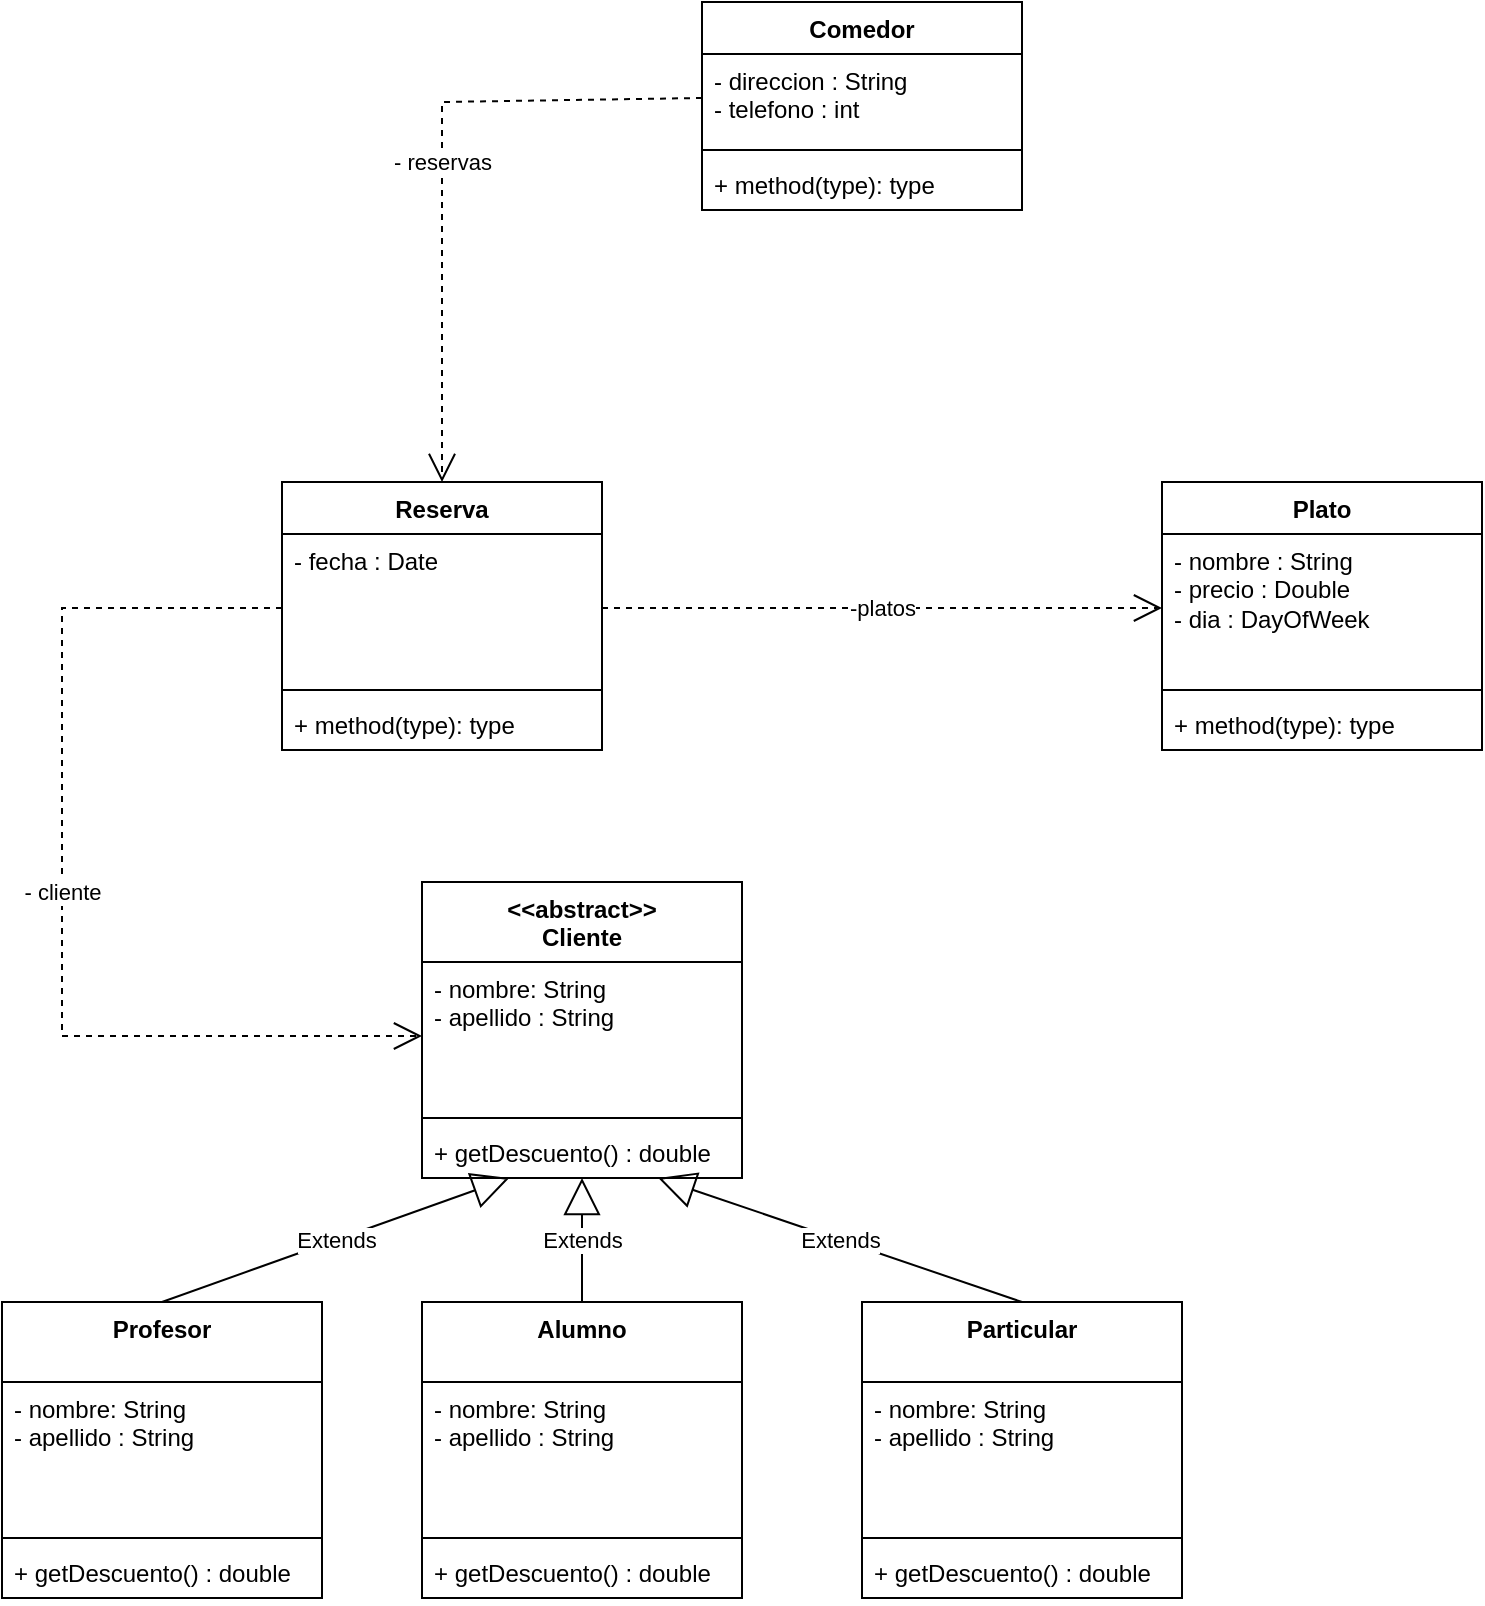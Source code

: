 <mxfile version="22.0.3" type="device">
  <diagram id="C5RBs43oDa-KdzZeNtuy" name="Page-1">
    <mxGraphModel dx="2953" dy="2083" grid="1" gridSize="10" guides="1" tooltips="1" connect="1" arrows="1" fold="1" page="1" pageScale="1" pageWidth="827" pageHeight="1169" math="0" shadow="0">
      <root>
        <mxCell id="WIyWlLk6GJQsqaUBKTNV-0" />
        <mxCell id="WIyWlLk6GJQsqaUBKTNV-1" parent="WIyWlLk6GJQsqaUBKTNV-0" />
        <mxCell id="DMtq4UFGRVwdkSPB4Go6-1" value="Comedor" style="swimlane;fontStyle=1;align=center;verticalAlign=top;childLayout=stackLayout;horizontal=1;startSize=26;horizontalStack=0;resizeParent=1;resizeParentMax=0;resizeLast=0;collapsible=1;marginBottom=0;whiteSpace=wrap;html=1;" parent="WIyWlLk6GJQsqaUBKTNV-1" vertex="1">
          <mxGeometry x="280" y="-30" width="160" height="104" as="geometry" />
        </mxCell>
        <mxCell id="DMtq4UFGRVwdkSPB4Go6-2" value="- direccion : String&lt;br&gt;- telefono : int" style="text;strokeColor=none;fillColor=none;align=left;verticalAlign=top;spacingLeft=4;spacingRight=4;overflow=hidden;rotatable=0;points=[[0,0.5],[1,0.5]];portConstraint=eastwest;whiteSpace=wrap;html=1;" parent="DMtq4UFGRVwdkSPB4Go6-1" vertex="1">
          <mxGeometry y="26" width="160" height="44" as="geometry" />
        </mxCell>
        <mxCell id="DMtq4UFGRVwdkSPB4Go6-3" value="" style="line;strokeWidth=1;fillColor=none;align=left;verticalAlign=middle;spacingTop=-1;spacingLeft=3;spacingRight=3;rotatable=0;labelPosition=right;points=[];portConstraint=eastwest;strokeColor=inherit;" parent="DMtq4UFGRVwdkSPB4Go6-1" vertex="1">
          <mxGeometry y="70" width="160" height="8" as="geometry" />
        </mxCell>
        <mxCell id="DMtq4UFGRVwdkSPB4Go6-4" value="+ method(type): type" style="text;strokeColor=none;fillColor=none;align=left;verticalAlign=top;spacingLeft=4;spacingRight=4;overflow=hidden;rotatable=0;points=[[0,0.5],[1,0.5]];portConstraint=eastwest;whiteSpace=wrap;html=1;" parent="DMtq4UFGRVwdkSPB4Go6-1" vertex="1">
          <mxGeometry y="78" width="160" height="26" as="geometry" />
        </mxCell>
        <mxCell id="DMtq4UFGRVwdkSPB4Go6-5" value="Plato" style="swimlane;fontStyle=1;align=center;verticalAlign=top;childLayout=stackLayout;horizontal=1;startSize=26;horizontalStack=0;resizeParent=1;resizeParentMax=0;resizeLast=0;collapsible=1;marginBottom=0;whiteSpace=wrap;html=1;" parent="WIyWlLk6GJQsqaUBKTNV-1" vertex="1">
          <mxGeometry x="510" y="210" width="160" height="134" as="geometry" />
        </mxCell>
        <mxCell id="DMtq4UFGRVwdkSPB4Go6-6" value="- nombre : String&lt;br&gt;- precio : Double&lt;br&gt;- dia : DayOfWeek" style="text;strokeColor=none;fillColor=none;align=left;verticalAlign=top;spacingLeft=4;spacingRight=4;overflow=hidden;rotatable=0;points=[[0,0.5],[1,0.5]];portConstraint=eastwest;whiteSpace=wrap;html=1;" parent="DMtq4UFGRVwdkSPB4Go6-5" vertex="1">
          <mxGeometry y="26" width="160" height="74" as="geometry" />
        </mxCell>
        <mxCell id="DMtq4UFGRVwdkSPB4Go6-7" value="" style="line;strokeWidth=1;fillColor=none;align=left;verticalAlign=middle;spacingTop=-1;spacingLeft=3;spacingRight=3;rotatable=0;labelPosition=right;points=[];portConstraint=eastwest;strokeColor=inherit;" parent="DMtq4UFGRVwdkSPB4Go6-5" vertex="1">
          <mxGeometry y="100" width="160" height="8" as="geometry" />
        </mxCell>
        <mxCell id="DMtq4UFGRVwdkSPB4Go6-8" value="+ method(type): type" style="text;strokeColor=none;fillColor=none;align=left;verticalAlign=top;spacingLeft=4;spacingRight=4;overflow=hidden;rotatable=0;points=[[0,0.5],[1,0.5]];portConstraint=eastwest;whiteSpace=wrap;html=1;" parent="DMtq4UFGRVwdkSPB4Go6-5" vertex="1">
          <mxGeometry y="108" width="160" height="26" as="geometry" />
        </mxCell>
        <mxCell id="DMtq4UFGRVwdkSPB4Go6-9" value="Reserva" style="swimlane;fontStyle=1;align=center;verticalAlign=top;childLayout=stackLayout;horizontal=1;startSize=26;horizontalStack=0;resizeParent=1;resizeParentMax=0;resizeLast=0;collapsible=1;marginBottom=0;whiteSpace=wrap;html=1;" parent="WIyWlLk6GJQsqaUBKTNV-1" vertex="1">
          <mxGeometry x="70" y="210" width="160" height="134" as="geometry" />
        </mxCell>
        <mxCell id="DMtq4UFGRVwdkSPB4Go6-10" value="- fecha : Date" style="text;strokeColor=none;fillColor=none;align=left;verticalAlign=top;spacingLeft=4;spacingRight=4;overflow=hidden;rotatable=0;points=[[0,0.5],[1,0.5]];portConstraint=eastwest;whiteSpace=wrap;html=1;" parent="DMtq4UFGRVwdkSPB4Go6-9" vertex="1">
          <mxGeometry y="26" width="160" height="74" as="geometry" />
        </mxCell>
        <mxCell id="DMtq4UFGRVwdkSPB4Go6-11" value="" style="line;strokeWidth=1;fillColor=none;align=left;verticalAlign=middle;spacingTop=-1;spacingLeft=3;spacingRight=3;rotatable=0;labelPosition=right;points=[];portConstraint=eastwest;strokeColor=inherit;" parent="DMtq4UFGRVwdkSPB4Go6-9" vertex="1">
          <mxGeometry y="100" width="160" height="8" as="geometry" />
        </mxCell>
        <mxCell id="DMtq4UFGRVwdkSPB4Go6-12" value="+ method(type): type" style="text;strokeColor=none;fillColor=none;align=left;verticalAlign=top;spacingLeft=4;spacingRight=4;overflow=hidden;rotatable=0;points=[[0,0.5],[1,0.5]];portConstraint=eastwest;whiteSpace=wrap;html=1;" parent="DMtq4UFGRVwdkSPB4Go6-9" vertex="1">
          <mxGeometry y="108" width="160" height="26" as="geometry" />
        </mxCell>
        <mxCell id="DMtq4UFGRVwdkSPB4Go6-13" value="&amp;lt;&amp;lt;abstract&amp;gt;&amp;gt;&lt;br&gt;Cliente" style="swimlane;fontStyle=1;align=center;verticalAlign=top;childLayout=stackLayout;horizontal=1;startSize=40;horizontalStack=0;resizeParent=1;resizeParentMax=0;resizeLast=0;collapsible=1;marginBottom=0;whiteSpace=wrap;html=1;" parent="WIyWlLk6GJQsqaUBKTNV-1" vertex="1">
          <mxGeometry x="140" y="410" width="160" height="148" as="geometry" />
        </mxCell>
        <mxCell id="DMtq4UFGRVwdkSPB4Go6-14" value="- nombre: String&lt;br&gt;- apellido : String" style="text;strokeColor=none;fillColor=none;align=left;verticalAlign=top;spacingLeft=4;spacingRight=4;overflow=hidden;rotatable=0;points=[[0,0.5],[1,0.5]];portConstraint=eastwest;whiteSpace=wrap;html=1;" parent="DMtq4UFGRVwdkSPB4Go6-13" vertex="1">
          <mxGeometry y="40" width="160" height="74" as="geometry" />
        </mxCell>
        <mxCell id="DMtq4UFGRVwdkSPB4Go6-15" value="" style="line;strokeWidth=1;fillColor=none;align=left;verticalAlign=middle;spacingTop=-1;spacingLeft=3;spacingRight=3;rotatable=0;labelPosition=right;points=[];portConstraint=eastwest;strokeColor=inherit;" parent="DMtq4UFGRVwdkSPB4Go6-13" vertex="1">
          <mxGeometry y="114" width="160" height="8" as="geometry" />
        </mxCell>
        <mxCell id="DMtq4UFGRVwdkSPB4Go6-16" value="+ getDescuento() : double" style="text;strokeColor=none;fillColor=none;align=left;verticalAlign=top;spacingLeft=4;spacingRight=4;overflow=hidden;rotatable=0;points=[[0,0.5],[1,0.5]];portConstraint=eastwest;whiteSpace=wrap;html=1;" parent="DMtq4UFGRVwdkSPB4Go6-13" vertex="1">
          <mxGeometry y="122" width="160" height="26" as="geometry" />
        </mxCell>
        <mxCell id="DMtq4UFGRVwdkSPB4Go6-17" value="Profesor" style="swimlane;fontStyle=1;align=center;verticalAlign=top;childLayout=stackLayout;horizontal=1;startSize=40;horizontalStack=0;resizeParent=1;resizeParentMax=0;resizeLast=0;collapsible=1;marginBottom=0;whiteSpace=wrap;html=1;" parent="WIyWlLk6GJQsqaUBKTNV-1" vertex="1">
          <mxGeometry x="-70" y="620" width="160" height="148" as="geometry" />
        </mxCell>
        <mxCell id="DMtq4UFGRVwdkSPB4Go6-18" value="- nombre: String&lt;br&gt;- apellido : String" style="text;strokeColor=none;fillColor=none;align=left;verticalAlign=top;spacingLeft=4;spacingRight=4;overflow=hidden;rotatable=0;points=[[0,0.5],[1,0.5]];portConstraint=eastwest;whiteSpace=wrap;html=1;" parent="DMtq4UFGRVwdkSPB4Go6-17" vertex="1">
          <mxGeometry y="40" width="160" height="74" as="geometry" />
        </mxCell>
        <mxCell id="DMtq4UFGRVwdkSPB4Go6-19" value="" style="line;strokeWidth=1;fillColor=none;align=left;verticalAlign=middle;spacingTop=-1;spacingLeft=3;spacingRight=3;rotatable=0;labelPosition=right;points=[];portConstraint=eastwest;strokeColor=inherit;" parent="DMtq4UFGRVwdkSPB4Go6-17" vertex="1">
          <mxGeometry y="114" width="160" height="8" as="geometry" />
        </mxCell>
        <mxCell id="DMtq4UFGRVwdkSPB4Go6-20" value="+ getDescuento() : double" style="text;strokeColor=none;fillColor=none;align=left;verticalAlign=top;spacingLeft=4;spacingRight=4;overflow=hidden;rotatable=0;points=[[0,0.5],[1,0.5]];portConstraint=eastwest;whiteSpace=wrap;html=1;" parent="DMtq4UFGRVwdkSPB4Go6-17" vertex="1">
          <mxGeometry y="122" width="160" height="26" as="geometry" />
        </mxCell>
        <mxCell id="DMtq4UFGRVwdkSPB4Go6-21" value="Alumno" style="swimlane;fontStyle=1;align=center;verticalAlign=top;childLayout=stackLayout;horizontal=1;startSize=40;horizontalStack=0;resizeParent=1;resizeParentMax=0;resizeLast=0;collapsible=1;marginBottom=0;whiteSpace=wrap;html=1;" parent="WIyWlLk6GJQsqaUBKTNV-1" vertex="1">
          <mxGeometry x="140" y="620" width="160" height="148" as="geometry" />
        </mxCell>
        <mxCell id="DMtq4UFGRVwdkSPB4Go6-22" value="- nombre: String&lt;br&gt;- apellido : String" style="text;strokeColor=none;fillColor=none;align=left;verticalAlign=top;spacingLeft=4;spacingRight=4;overflow=hidden;rotatable=0;points=[[0,0.5],[1,0.5]];portConstraint=eastwest;whiteSpace=wrap;html=1;" parent="DMtq4UFGRVwdkSPB4Go6-21" vertex="1">
          <mxGeometry y="40" width="160" height="74" as="geometry" />
        </mxCell>
        <mxCell id="DMtq4UFGRVwdkSPB4Go6-23" value="" style="line;strokeWidth=1;fillColor=none;align=left;verticalAlign=middle;spacingTop=-1;spacingLeft=3;spacingRight=3;rotatable=0;labelPosition=right;points=[];portConstraint=eastwest;strokeColor=inherit;" parent="DMtq4UFGRVwdkSPB4Go6-21" vertex="1">
          <mxGeometry y="114" width="160" height="8" as="geometry" />
        </mxCell>
        <mxCell id="DMtq4UFGRVwdkSPB4Go6-24" value="+ getDescuento() : double" style="text;strokeColor=none;fillColor=none;align=left;verticalAlign=top;spacingLeft=4;spacingRight=4;overflow=hidden;rotatable=0;points=[[0,0.5],[1,0.5]];portConstraint=eastwest;whiteSpace=wrap;html=1;" parent="DMtq4UFGRVwdkSPB4Go6-21" vertex="1">
          <mxGeometry y="122" width="160" height="26" as="geometry" />
        </mxCell>
        <mxCell id="DMtq4UFGRVwdkSPB4Go6-25" value="Particular" style="swimlane;fontStyle=1;align=center;verticalAlign=top;childLayout=stackLayout;horizontal=1;startSize=40;horizontalStack=0;resizeParent=1;resizeParentMax=0;resizeLast=0;collapsible=1;marginBottom=0;whiteSpace=wrap;html=1;" parent="WIyWlLk6GJQsqaUBKTNV-1" vertex="1">
          <mxGeometry x="360" y="620" width="160" height="148" as="geometry" />
        </mxCell>
        <mxCell id="DMtq4UFGRVwdkSPB4Go6-26" value="- nombre: String&lt;br&gt;- apellido : String" style="text;strokeColor=none;fillColor=none;align=left;verticalAlign=top;spacingLeft=4;spacingRight=4;overflow=hidden;rotatable=0;points=[[0,0.5],[1,0.5]];portConstraint=eastwest;whiteSpace=wrap;html=1;" parent="DMtq4UFGRVwdkSPB4Go6-25" vertex="1">
          <mxGeometry y="40" width="160" height="74" as="geometry" />
        </mxCell>
        <mxCell id="DMtq4UFGRVwdkSPB4Go6-27" value="" style="line;strokeWidth=1;fillColor=none;align=left;verticalAlign=middle;spacingTop=-1;spacingLeft=3;spacingRight=3;rotatable=0;labelPosition=right;points=[];portConstraint=eastwest;strokeColor=inherit;" parent="DMtq4UFGRVwdkSPB4Go6-25" vertex="1">
          <mxGeometry y="114" width="160" height="8" as="geometry" />
        </mxCell>
        <mxCell id="DMtq4UFGRVwdkSPB4Go6-28" value="+ getDescuento() : double" style="text;strokeColor=none;fillColor=none;align=left;verticalAlign=top;spacingLeft=4;spacingRight=4;overflow=hidden;rotatable=0;points=[[0,0.5],[1,0.5]];portConstraint=eastwest;whiteSpace=wrap;html=1;" parent="DMtq4UFGRVwdkSPB4Go6-25" vertex="1">
          <mxGeometry y="122" width="160" height="26" as="geometry" />
        </mxCell>
        <mxCell id="DMtq4UFGRVwdkSPB4Go6-29" value="Extends" style="endArrow=block;endSize=16;endFill=0;html=1;rounded=0;exitX=0.5;exitY=0;exitDx=0;exitDy=0;" parent="WIyWlLk6GJQsqaUBKTNV-1" source="DMtq4UFGRVwdkSPB4Go6-17" target="DMtq4UFGRVwdkSPB4Go6-16" edge="1">
          <mxGeometry width="160" relative="1" as="geometry">
            <mxPoint x="330" y="410" as="sourcePoint" />
            <mxPoint x="490" y="410" as="targetPoint" />
          </mxGeometry>
        </mxCell>
        <mxCell id="DMtq4UFGRVwdkSPB4Go6-30" value="Extends" style="endArrow=block;endSize=16;endFill=0;html=1;rounded=0;exitX=0.5;exitY=0;exitDx=0;exitDy=0;" parent="WIyWlLk6GJQsqaUBKTNV-1" source="DMtq4UFGRVwdkSPB4Go6-21" target="DMtq4UFGRVwdkSPB4Go6-16" edge="1">
          <mxGeometry width="160" relative="1" as="geometry">
            <mxPoint x="20" y="630" as="sourcePoint" />
            <mxPoint x="194" y="568" as="targetPoint" />
          </mxGeometry>
        </mxCell>
        <mxCell id="DMtq4UFGRVwdkSPB4Go6-31" value="Extends" style="endArrow=block;endSize=16;endFill=0;html=1;rounded=0;exitX=0.5;exitY=0;exitDx=0;exitDy=0;" parent="WIyWlLk6GJQsqaUBKTNV-1" source="DMtq4UFGRVwdkSPB4Go6-25" target="DMtq4UFGRVwdkSPB4Go6-16" edge="1">
          <mxGeometry width="160" relative="1" as="geometry">
            <mxPoint x="230" y="630" as="sourcePoint" />
            <mxPoint x="230" y="568" as="targetPoint" />
          </mxGeometry>
        </mxCell>
        <mxCell id="DMtq4UFGRVwdkSPB4Go6-32" value="-platos" style="endArrow=open;endSize=12;dashed=1;html=1;rounded=0;exitX=1;exitY=0.5;exitDx=0;exitDy=0;entryX=0;entryY=0.5;entryDx=0;entryDy=0;" parent="WIyWlLk6GJQsqaUBKTNV-1" source="DMtq4UFGRVwdkSPB4Go6-10" target="DMtq4UFGRVwdkSPB4Go6-6" edge="1">
          <mxGeometry width="160" relative="1" as="geometry">
            <mxPoint x="270" y="420" as="sourcePoint" />
            <mxPoint x="430" y="420" as="targetPoint" />
          </mxGeometry>
        </mxCell>
        <mxCell id="DMtq4UFGRVwdkSPB4Go6-33" value="- cliente" style="endArrow=open;endSize=12;dashed=1;html=1;rounded=0;exitX=0;exitY=0.5;exitDx=0;exitDy=0;entryX=0;entryY=0.5;entryDx=0;entryDy=0;" parent="WIyWlLk6GJQsqaUBKTNV-1" source="DMtq4UFGRVwdkSPB4Go6-10" target="DMtq4UFGRVwdkSPB4Go6-14" edge="1">
          <mxGeometry width="160" relative="1" as="geometry">
            <mxPoint x="240" y="283" as="sourcePoint" />
            <mxPoint x="520" y="283" as="targetPoint" />
            <Array as="points">
              <mxPoint x="-40" y="273" />
              <mxPoint x="-40" y="487" />
            </Array>
          </mxGeometry>
        </mxCell>
        <mxCell id="DMtq4UFGRVwdkSPB4Go6-35" value="- reservas" style="endArrow=open;endSize=12;dashed=1;html=1;rounded=0;exitX=0;exitY=0.5;exitDx=0;exitDy=0;entryX=0.5;entryY=0;entryDx=0;entryDy=0;" parent="WIyWlLk6GJQsqaUBKTNV-1" source="DMtq4UFGRVwdkSPB4Go6-2" target="DMtq4UFGRVwdkSPB4Go6-9" edge="1">
          <mxGeometry width="160" relative="1" as="geometry">
            <mxPoint x="270" y="120" as="sourcePoint" />
            <mxPoint x="430" y="120" as="targetPoint" />
            <Array as="points">
              <mxPoint x="150" y="20" />
            </Array>
          </mxGeometry>
        </mxCell>
      </root>
    </mxGraphModel>
  </diagram>
</mxfile>
